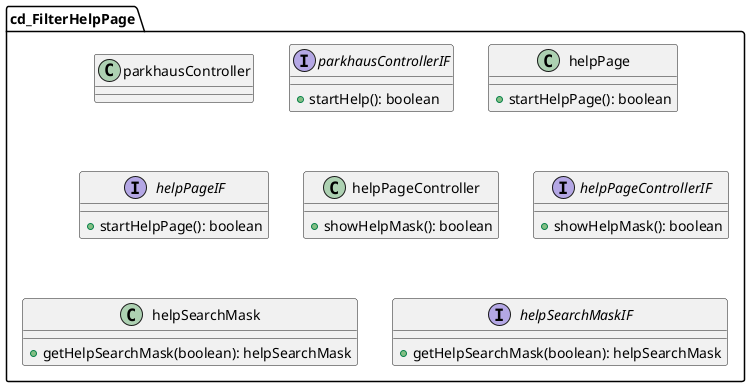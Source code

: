 @startuml
'https://plantuml.com/class-diagram

package cd_FilterHelpPage {

    class parkhausController {

    }

    interface parkhausControllerIF {
        + startHelp(): boolean
    }

    class helpPage {
        + startHelpPage(): boolean
    }

    interface helpPageIF {
        + startHelpPage(): boolean
    }

    class helpPageController {
        + showHelpMask(): boolean
    }

    interface helpPageControllerIF {
        + showHelpMask(): boolean
    }

    class helpSearchMask {
        + getHelpSearchMask(boolean): helpSearchMask
    }

    interface helpSearchMaskIF {
        + getHelpSearchMask(boolean): helpSearchMask
        'Up to debate and change Lukas 21.05.21

    }

}

@enduml